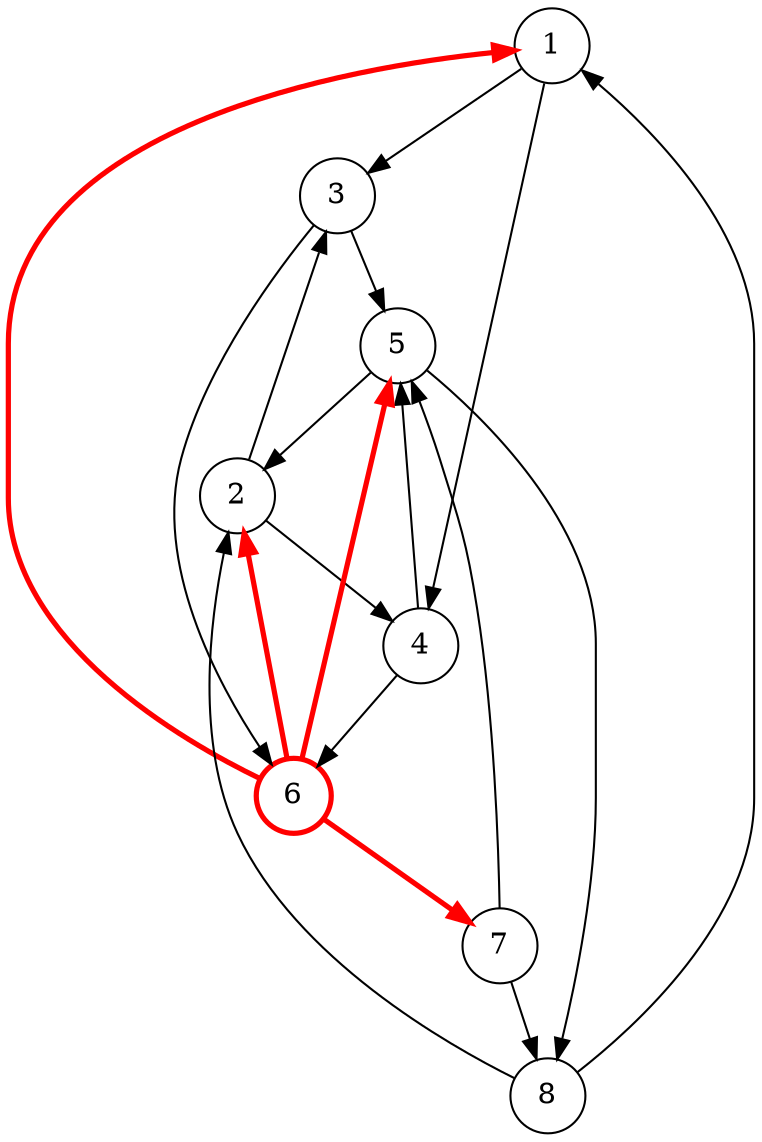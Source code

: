 // neato -n -Tpdf graph-example.dot > graph-example.pdf
strict digraph G {
  splines=true;
  node[shape=circle width=0.5];
  subgraph dummy {
    style=invis
    bb="0,0,300,300"
    1[pos="100,250"];
    2[pos="150,180"];
    3[pos="25,150"];
    4[pos="250,250"];
    5[pos="220,120"];
    6[pos="115.19,60" penwidth=2.5 color=red];
    7[pos="250,60"];
    8[pos="300,180"];
    1 -> 3;
    1 -> 4;
    2 -> 3;
    2 -> 4;
    3 -> 5;
    3 -> 6;
    4 -> 5;
    4 -> 6;
    5 -> 8;
    5 -> 2;
    6 -> 1[penwidth=2.5 color=red];
    6 -> 2[penwidth=2.5 color=red];
    6 -> 5[penwidth=2.5 color=red];
    6 -> 7[penwidth=2.5 color=red];
    7 -> 8;
    7 -> 5;
    8 -> 1;
    8 -> 2;
  }
}
